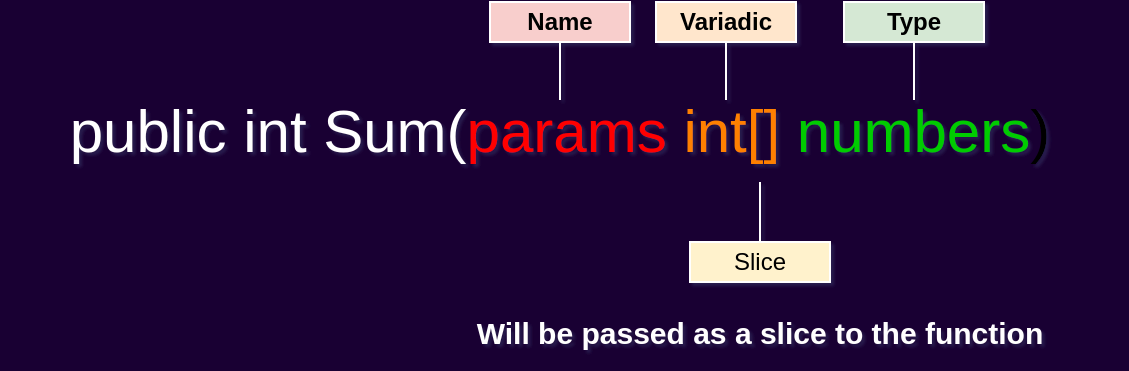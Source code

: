 <mxfile version="24.7.17">
  <diagram name="Page-1" id="wkC2qdzr0887JsoExiUN">
    <mxGraphModel dx="1434" dy="956" grid="0" gridSize="10" guides="1" tooltips="1" connect="1" arrows="1" fold="1" page="1" pageScale="1" pageWidth="1169" pageHeight="827" background="#190033" math="0" shadow="1">
      <root>
        <mxCell id="0" />
        <mxCell id="1" parent="0" />
        <mxCell id="1UiL64bPMDfG-NYXSUDX-1" value="&lt;font color=&quot;#ffffff&quot;&gt;public int Sum(&lt;/font&gt;&lt;font color=&quot;#ff0000&quot;&gt;params&lt;/font&gt; &lt;font color=&quot;#ff8000&quot;&gt;int[]&lt;/font&gt; &lt;font color=&quot;#00cc00&quot;&gt;numbers&lt;/font&gt;)" style="text;html=1;align=center;verticalAlign=middle;whiteSpace=wrap;rounded=0;fontSize=30;" parent="1" vertex="1">
          <mxGeometry x="305" y="373" width="560" height="30" as="geometry" />
        </mxCell>
        <mxCell id="1UiL64bPMDfG-NYXSUDX-2" value="Name" style="rounded=0;whiteSpace=wrap;html=1;fillColor=#f8cecc;strokeColor=#FFFFFF;fontStyle=1" parent="1" vertex="1">
          <mxGeometry x="550" y="324" width="70" height="20" as="geometry" />
        </mxCell>
        <mxCell id="1UiL64bPMDfG-NYXSUDX-3" value="" style="endArrow=none;html=1;rounded=0;entryX=0.5;entryY=1;entryDx=0;entryDy=0;exitX=0.5;exitY=0;exitDx=0;exitDy=0;strokeColor=#FFFFFF;" parent="1" source="1UiL64bPMDfG-NYXSUDX-1" target="1UiL64bPMDfG-NYXSUDX-2" edge="1">
          <mxGeometry width="50" height="50" relative="1" as="geometry">
            <mxPoint x="560" y="484" as="sourcePoint" />
            <mxPoint x="610" y="434" as="targetPoint" />
          </mxGeometry>
        </mxCell>
        <mxCell id="1UiL64bPMDfG-NYXSUDX-4" value="Variadic" style="rounded=0;whiteSpace=wrap;html=1;fillColor=#ffe6cc;strokeColor=#FFFFFF;fontStyle=1" parent="1" vertex="1">
          <mxGeometry x="633" y="324" width="70" height="20" as="geometry" />
        </mxCell>
        <mxCell id="1UiL64bPMDfG-NYXSUDX-5" value="" style="endArrow=none;html=1;rounded=0;entryX=0.5;entryY=1;entryDx=0;entryDy=0;exitX=0.5;exitY=0;exitDx=0;exitDy=0;strokeColor=#FFFFFF;" parent="1" target="1UiL64bPMDfG-NYXSUDX-4" edge="1">
          <mxGeometry width="50" height="50" relative="1" as="geometry">
            <mxPoint x="668" y="373" as="sourcePoint" />
            <mxPoint x="693" y="434" as="targetPoint" />
          </mxGeometry>
        </mxCell>
        <mxCell id="1UiL64bPMDfG-NYXSUDX-8" value="Type" style="rounded=0;whiteSpace=wrap;html=1;fillColor=#d5e8d4;strokeColor=#FFFFFF;fontStyle=1" parent="1" vertex="1">
          <mxGeometry x="727" y="324" width="70" height="20" as="geometry" />
        </mxCell>
        <mxCell id="1UiL64bPMDfG-NYXSUDX-9" value="" style="endArrow=none;html=1;rounded=0;entryX=0.5;entryY=1;entryDx=0;entryDy=0;exitX=0.5;exitY=0;exitDx=0;exitDy=0;strokeColor=#FFFFFF;" parent="1" target="1UiL64bPMDfG-NYXSUDX-8" edge="1">
          <mxGeometry width="50" height="50" relative="1" as="geometry">
            <mxPoint x="762" y="373" as="sourcePoint" />
            <mxPoint x="787" y="434" as="targetPoint" />
          </mxGeometry>
        </mxCell>
        <mxCell id="1UiL64bPMDfG-NYXSUDX-10" value="Slice" style="rounded=0;whiteSpace=wrap;html=1;fillColor=#fff2cc;strokeColor=#FFFFFF;" parent="1" vertex="1">
          <mxGeometry x="650" y="444" width="70" height="20" as="geometry" />
        </mxCell>
        <mxCell id="1UiL64bPMDfG-NYXSUDX-11" value="" style="endArrow=none;html=1;rounded=0;entryX=0.5;entryY=0;entryDx=0;entryDy=0;strokeColor=#FFFFFF;" parent="1" target="1UiL64bPMDfG-NYXSUDX-10" edge="1">
          <mxGeometry width="50" height="50" relative="1" as="geometry">
            <mxPoint x="685" y="414" as="sourcePoint" />
            <mxPoint x="710" y="554" as="targetPoint" />
          </mxGeometry>
        </mxCell>
        <mxCell id="1UiL64bPMDfG-NYXSUDX-12" value="Will be passed as a slice to the function" style="text;html=1;align=center;verticalAlign=middle;whiteSpace=wrap;rounded=0;strokeColor=none;fontColor=#FFFFFF;fontStyle=1;fontSize=15;" parent="1" vertex="1">
          <mxGeometry x="535" y="474" width="300" height="30" as="geometry" />
        </mxCell>
      </root>
    </mxGraphModel>
  </diagram>
</mxfile>
